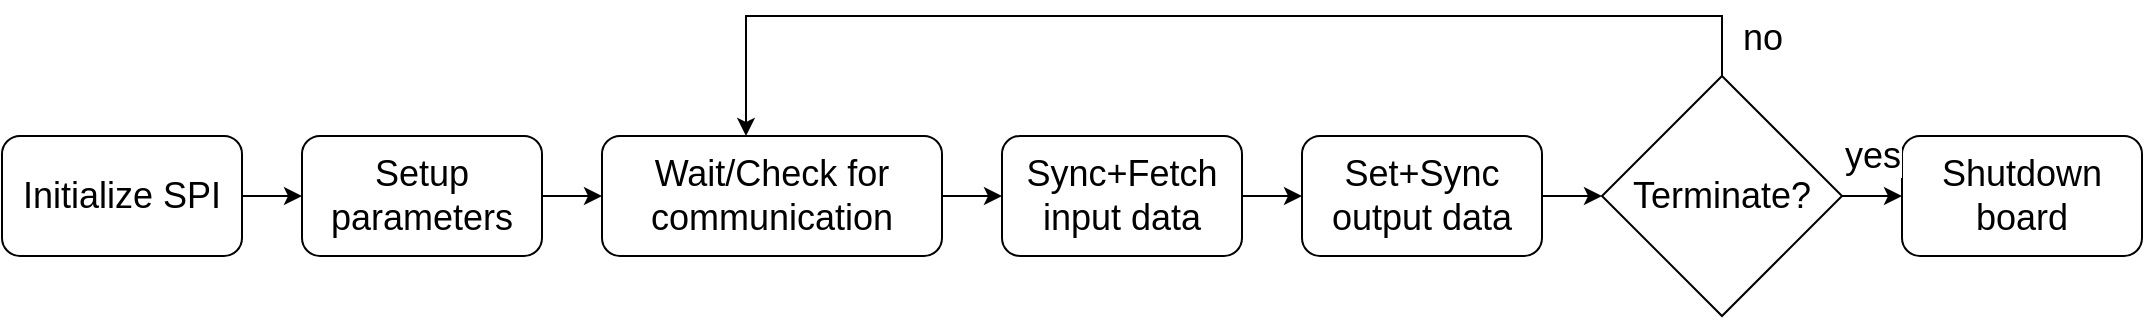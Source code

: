 <mxfile version="15.5.9" type="device"><diagram id="3dA4pmD8XDLsjIvm02za" name="Page-1"><mxGraphModel dx="1422" dy="737" grid="1" gridSize="10" guides="1" tooltips="1" connect="1" arrows="1" fold="1" page="1" pageScale="1" pageWidth="827" pageHeight="1169" math="0" shadow="0"><root><mxCell id="0"/><mxCell id="1" parent="0"/><mxCell id="B4_c-6amGlgBJZaseFpN-9" style="edgeStyle=orthogonalEdgeStyle;rounded=0;orthogonalLoop=1;jettySize=auto;html=1;fontSize=18;" parent="1" source="B4_c-6amGlgBJZaseFpN-1" target="B4_c-6amGlgBJZaseFpN-2" edge="1"><mxGeometry relative="1" as="geometry"/></mxCell><mxCell id="B4_c-6amGlgBJZaseFpN-1" value="Initialize SPI" style="rounded=1;whiteSpace=wrap;html=1;fontSize=18;" parent="1" vertex="1"><mxGeometry x="80" y="80" width="120" height="60" as="geometry"/></mxCell><mxCell id="B4_c-6amGlgBJZaseFpN-10" style="edgeStyle=orthogonalEdgeStyle;rounded=0;orthogonalLoop=1;jettySize=auto;html=1;fontSize=18;" parent="1" source="B4_c-6amGlgBJZaseFpN-2" target="B4_c-6amGlgBJZaseFpN-3" edge="1"><mxGeometry relative="1" as="geometry"/></mxCell><mxCell id="B4_c-6amGlgBJZaseFpN-2" value="Setup parameters" style="rounded=1;whiteSpace=wrap;html=1;fontSize=18;" parent="1" vertex="1"><mxGeometry x="230" y="80" width="120" height="60" as="geometry"/></mxCell><mxCell id="B4_c-6amGlgBJZaseFpN-11" style="edgeStyle=orthogonalEdgeStyle;rounded=0;orthogonalLoop=1;jettySize=auto;html=1;fontSize=18;" parent="1" source="B4_c-6amGlgBJZaseFpN-3" target="B4_c-6amGlgBJZaseFpN-5" edge="1"><mxGeometry relative="1" as="geometry"/></mxCell><mxCell id="B4_c-6amGlgBJZaseFpN-3" value="&lt;div&gt;Wait/Check for communication&lt;br&gt;&lt;/div&gt;" style="rounded=1;whiteSpace=wrap;html=1;fontSize=18;" parent="1" vertex="1"><mxGeometry x="380" y="80" width="170" height="60" as="geometry"/></mxCell><mxCell id="B4_c-6amGlgBJZaseFpN-12" style="edgeStyle=orthogonalEdgeStyle;rounded=0;orthogonalLoop=1;jettySize=auto;html=1;fontSize=18;" parent="1" source="B4_c-6amGlgBJZaseFpN-5" target="B4_c-6amGlgBJZaseFpN-7" edge="1"><mxGeometry relative="1" as="geometry"/></mxCell><mxCell id="B4_c-6amGlgBJZaseFpN-5" value="Sync+Fetch input data" style="rounded=1;whiteSpace=wrap;html=1;fontSize=18;" parent="1" vertex="1"><mxGeometry x="580" y="80" width="120" height="60" as="geometry"/></mxCell><mxCell id="B4_c-6amGlgBJZaseFpN-14" style="edgeStyle=orthogonalEdgeStyle;rounded=0;orthogonalLoop=1;jettySize=auto;html=1;fontSize=18;exitX=0.5;exitY=0;exitDx=0;exitDy=0;" parent="1" source="qo0nqUp9Qw76SAadA2bp-1" target="B4_c-6amGlgBJZaseFpN-3" edge="1"><mxGeometry relative="1" as="geometry"><Array as="points"><mxPoint x="940" y="20"/><mxPoint x="452" y="20"/></Array><mxPoint x="940" y="80" as="sourcePoint"/></mxGeometry></mxCell><mxCell id="qo0nqUp9Qw76SAadA2bp-2" value="no" style="edgeLabel;html=1;align=center;verticalAlign=middle;resizable=0;points=[];fontSize=18;" vertex="1" connectable="0" parent="B4_c-6amGlgBJZaseFpN-14"><mxGeometry x="-0.915" y="-2" relative="1" as="geometry"><mxPoint x="18" y="5" as="offset"/></mxGeometry></mxCell><mxCell id="B4_c-6amGlgBJZaseFpN-16" style="edgeStyle=orthogonalEdgeStyle;rounded=0;orthogonalLoop=1;jettySize=auto;html=1;fontSize=18;entryX=0;entryY=0.5;entryDx=0;entryDy=0;" parent="1" source="B4_c-6amGlgBJZaseFpN-7" target="qo0nqUp9Qw76SAadA2bp-1" edge="1"><mxGeometry relative="1" as="geometry"><mxPoint x="880" y="110" as="targetPoint"/></mxGeometry></mxCell><mxCell id="B4_c-6amGlgBJZaseFpN-7" value="Set+Sync output data" style="rounded=1;whiteSpace=wrap;html=1;fontSize=18;" parent="1" vertex="1"><mxGeometry x="730" y="80" width="120" height="60" as="geometry"/></mxCell><mxCell id="B4_c-6amGlgBJZaseFpN-8" value="Shutdown board" style="rounded=1;whiteSpace=wrap;html=1;fontSize=18;" parent="1" vertex="1"><mxGeometry x="1030" y="80" width="120" height="60" as="geometry"/></mxCell><mxCell id="B4_c-6amGlgBJZaseFpN-17" value="yes" style="edgeStyle=orthogonalEdgeStyle;rounded=0;orthogonalLoop=1;jettySize=auto;html=1;fontSize=18;align=center;verticalAlign=middle;startArrow=none;startFill=0;exitX=1;exitY=0.5;exitDx=0;exitDy=0;" parent="1" source="qo0nqUp9Qw76SAadA2bp-1" target="B4_c-6amGlgBJZaseFpN-8" edge="1"><mxGeometry x="-0.035" y="20" relative="1" as="geometry"><Array as="points"><mxPoint x="1016" y="110"/></Array><mxPoint x="1000" y="110" as="sourcePoint"/><mxPoint as="offset"/></mxGeometry></mxCell><mxCell id="qo0nqUp9Qw76SAadA2bp-1" value="Terminate?" style="rhombus;whiteSpace=wrap;html=1;fontSize=18;" vertex="1" parent="1"><mxGeometry x="880" y="50" width="120" height="120" as="geometry"/></mxCell></root></mxGraphModel></diagram></mxfile>
